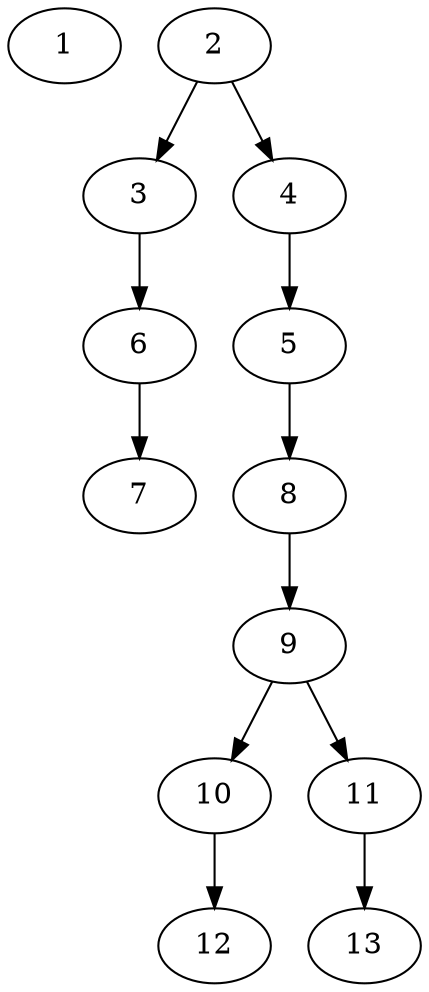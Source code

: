 // DAG (tier=1-easy, mode=data, n=13, ccr=0.331, fat=0.423, density=0.379, regular=0.791, jump=0.096, mindata=1048576, maxdata=8388608)
// DAG automatically generated by daggen at Sun Aug 24 16:33:33 2025
// /home/ermia/Project/Environments/daggen/bin/daggen --dot --ccr 0.331 --fat 0.423 --regular 0.791 --density 0.379 --jump 0.096 --mindata 1048576 --maxdata 8388608 -n 13 
digraph G {
  1 [size="388382741350404800", alpha="0.04", expect_size="194191370675202400"]
  2 [size="316478381828866048000", alpha="0.01", expect_size="158239190914433024000"]
  2 -> 3 [size ="371523269427200"]
  2 -> 4 [size ="371523269427200"]
  3 [size="55185886859040391168", alpha="0.17", expect_size="27592943429520195584"]
  3 -> 6 [size ="115960124014592"]
  4 [size="528793714118153469952", alpha="0.04", expect_size="264396857059076734976"]
  4 -> 5 [size ="523135480758272"]
  5 [size="23875927033330212", alpha="0.15", expect_size="11937963516665106"]
  5 -> 8 [size ="409985506869248"]
  6 [size="980306598034599424", alpha="0.13", expect_size="490153299017299712"]
  6 -> 7 [size ="532317206478848"]
  7 [size="102213342713509576704", alpha="0.03", expect_size="51106671356754788352"]
  8 [size="47142068963078584", alpha="0.15", expect_size="23571034481539292"]
  8 -> 9 [size ="68184291934208"]
  9 [size="18982792480794308", alpha="0.13", expect_size="9491396240397154"]
  9 -> 10 [size ="416816518135808"]
  9 -> 11 [size ="416816518135808"]
  10 [size="125168075275239424000", alpha="0.18", expect_size="62584037637619712000"]
  10 -> 12 [size ="200179240140800"]
  11 [size="342588019863333", alpha="0.19", expect_size="171294009931666"]
  11 -> 13 [size ="10058150707200"]
  12 [size="174103043452958670848", alpha="0.09", expect_size="87051521726479335424"]
  13 [size="23349249151492144", alpha="0.19", expect_size="11674624575746072"]
}